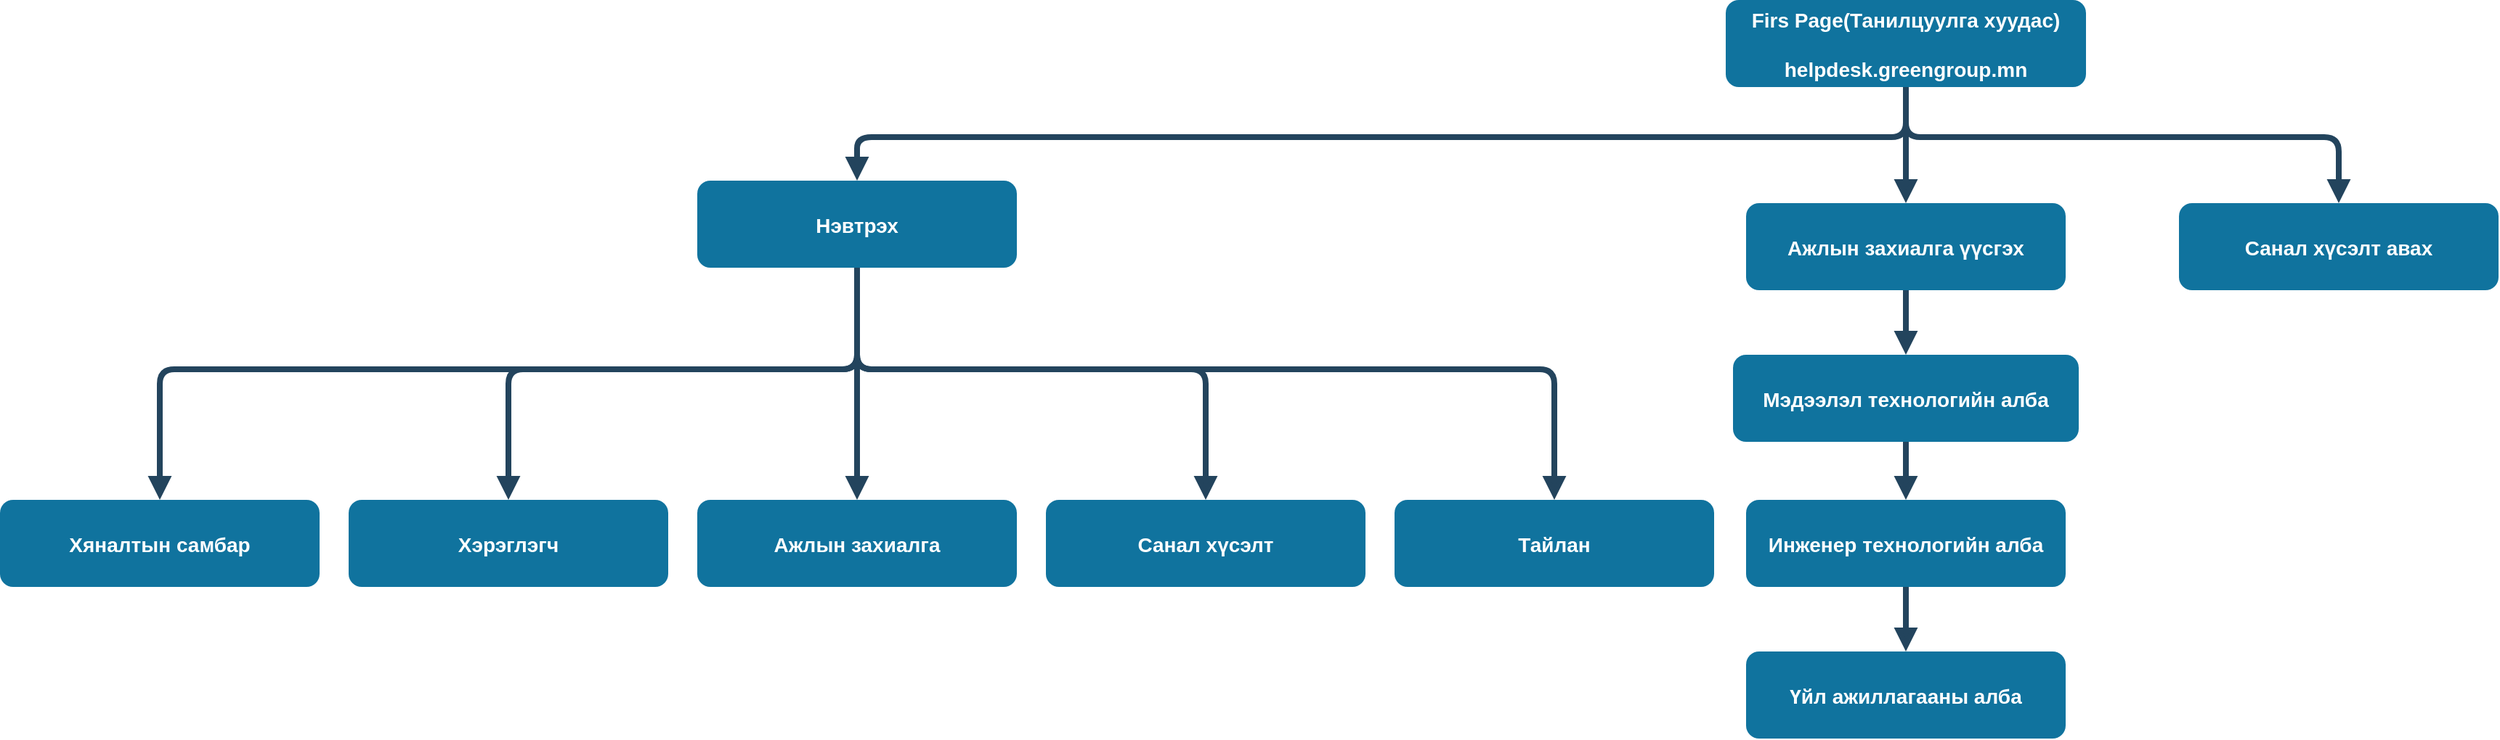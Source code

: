 <mxfile version="26.0.16">
  <diagram name="Page-1" id="97916047-d0de-89f5-080d-49f4d83e522f">
    <mxGraphModel dx="2868" dy="1544" grid="1" gridSize="10" guides="1" tooltips="1" connect="1" arrows="1" fold="1" page="1" pageScale="1.5" pageWidth="1169" pageHeight="827" background="none" math="0" shadow="0">
      <root>
        <mxCell id="0" />
        <mxCell id="1" parent="0" />
        <mxCell id="2" value="Firs Page(Танилцуулга хуудас)&#xa;&#xa;helpdesk.greengroup.mn" style="rounded=1;fillColor=#10739E;strokeColor=none;shadow=0;gradientColor=none;fontStyle=1;fontColor=#FFFFFF;fontSize=14;" parent="1" vertex="1">
          <mxGeometry x="1208" y="240" width="248" height="60" as="geometry" />
        </mxCell>
        <mxCell id="3" value="Нэвтрэх" style="rounded=1;fillColor=#10739E;strokeColor=none;shadow=0;gradientColor=none;fontStyle=1;fontColor=#FFFFFF;fontSize=14;" parent="1" vertex="1">
          <mxGeometry x="500" y="364.5" width="220" height="60" as="geometry" />
        </mxCell>
        <mxCell id="29" value="" style="edgeStyle=elbowEdgeStyle;elbow=vertical;strokeWidth=4;endArrow=block;endFill=1;fontStyle=1;strokeColor=#23445D;exitX=0.5;exitY=1;exitDx=0;exitDy=0;shadow=0;" parent="1" source="2" target="3" edge="1">
          <mxGeometry x="22" y="165.5" width="100" height="100" as="geometry">
            <mxPoint x="1332" y="339.5" as="sourcePoint" />
            <mxPoint x="682" y="200" as="targetPoint" />
            <Array as="points">
              <mxPoint x="940" y="334.5" />
            </Array>
          </mxGeometry>
        </mxCell>
        <mxCell id="30" value="" style="edgeStyle=elbowEdgeStyle;elbow=vertical;strokeWidth=4;endArrow=block;endFill=1;fontStyle=1;strokeColor=#23445D;entryX=0.5;entryY=0;entryDx=0;entryDy=0;shadow=0;" parent="1" source="3" target="xNEN1QS7vAu5VIxoNX_R-72" edge="1">
          <mxGeometry x="22" y="165.5" width="100" height="100" as="geometry">
            <mxPoint x="632" y="270" as="sourcePoint" />
            <mxPoint x="1090" y="514.5" as="targetPoint" />
            <Array as="points">
              <mxPoint x="850" y="494.5" />
            </Array>
          </mxGeometry>
        </mxCell>
        <mxCell id="xNEN1QS7vAu5VIxoNX_R-57" value="Ажлын захиалга үүсгэх" style="rounded=1;fillColor=#10739E;strokeColor=none;shadow=0;gradientColor=none;fontStyle=1;fontColor=#FFFFFF;fontSize=14;" vertex="1" parent="1">
          <mxGeometry x="1222" y="380" width="220" height="60" as="geometry" />
        </mxCell>
        <mxCell id="xNEN1QS7vAu5VIxoNX_R-58" value="Санал хүсэлт авах" style="rounded=1;fillColor=#10739E;strokeColor=none;shadow=0;gradientColor=none;fontStyle=1;fontColor=#FFFFFF;fontSize=14;" vertex="1" parent="1">
          <mxGeometry x="1520" y="380" width="220" height="60" as="geometry" />
        </mxCell>
        <mxCell id="xNEN1QS7vAu5VIxoNX_R-61" value="" style="edgeStyle=elbowEdgeStyle;elbow=vertical;strokeWidth=4;endArrow=block;endFill=1;fontStyle=1;strokeColor=#23445D;exitX=0.5;exitY=1;exitDx=0;exitDy=0;entryX=0.5;entryY=0;entryDx=0;entryDy=0;shadow=0;" edge="1" parent="1" target="xNEN1QS7vAu5VIxoNX_R-57">
          <mxGeometry x="22" y="165.5" width="100" height="100" as="geometry">
            <mxPoint x="1332" y="300" as="sourcePoint" />
            <mxPoint x="1110" y="380" as="targetPoint" />
          </mxGeometry>
        </mxCell>
        <mxCell id="xNEN1QS7vAu5VIxoNX_R-62" value="" style="edgeStyle=elbowEdgeStyle;elbow=vertical;strokeWidth=4;endArrow=block;endFill=1;fontStyle=1;strokeColor=#23445D;entryX=0.5;entryY=0;entryDx=0;entryDy=0;exitX=0.5;exitY=1;exitDx=0;exitDy=0;shadow=0;" edge="1" parent="1" source="2" target="xNEN1QS7vAu5VIxoNX_R-58">
          <mxGeometry x="22" y="165.5" width="100" height="100" as="geometry">
            <mxPoint x="1120" y="300" as="sourcePoint" />
            <mxPoint x="910" y="406" as="targetPoint" />
            <Array as="points">
              <mxPoint x="1380" y="334.5" />
            </Array>
          </mxGeometry>
        </mxCell>
        <mxCell id="xNEN1QS7vAu5VIxoNX_R-63" value="Мэдээлэл технологийн алба" style="rounded=1;fillColor=#10739E;strokeColor=none;shadow=0;gradientColor=none;fontStyle=1;fontColor=#FFFFFF;fontSize=14;" vertex="1" parent="1">
          <mxGeometry x="1213" y="484.5" width="238" height="60" as="geometry" />
        </mxCell>
        <mxCell id="xNEN1QS7vAu5VIxoNX_R-64" value="Хяналтын самбар" style="rounded=1;fillColor=#10739E;strokeColor=none;shadow=0;gradientColor=none;fontStyle=1;fontColor=#FFFFFF;fontSize=14;" vertex="1" parent="1">
          <mxGeometry x="20" y="584.5" width="220" height="60" as="geometry" />
        </mxCell>
        <mxCell id="xNEN1QS7vAu5VIxoNX_R-65" value="Хэрэглэгч" style="rounded=1;fillColor=#10739E;strokeColor=none;shadow=0;gradientColor=none;fontStyle=1;fontColor=#FFFFFF;fontSize=14;" vertex="1" parent="1">
          <mxGeometry x="260" y="584.5" width="220" height="60" as="geometry" />
        </mxCell>
        <mxCell id="xNEN1QS7vAu5VIxoNX_R-66" value="" style="edgeStyle=elbowEdgeStyle;elbow=vertical;strokeWidth=4;endArrow=block;endFill=1;fontStyle=1;strokeColor=#23445D;exitX=0.5;exitY=1;exitDx=0;exitDy=0;entryX=0.5;entryY=0;entryDx=0;entryDy=0;shadow=0;" edge="1" parent="1" source="xNEN1QS7vAu5VIxoNX_R-57" target="xNEN1QS7vAu5VIxoNX_R-63">
          <mxGeometry x="22" y="165.5" width="100" height="100" as="geometry">
            <mxPoint x="1330" y="444.5" as="sourcePoint" />
            <mxPoint x="1330" y="514.5" as="targetPoint" />
          </mxGeometry>
        </mxCell>
        <mxCell id="xNEN1QS7vAu5VIxoNX_R-67" value="Инженер технологийн алба" style="rounded=1;fillColor=#10739E;strokeColor=none;shadow=0;gradientColor=none;fontStyle=1;fontColor=#FFFFFF;fontSize=14;" vertex="1" parent="1">
          <mxGeometry x="1222" y="584.5" width="220" height="60" as="geometry" />
        </mxCell>
        <mxCell id="xNEN1QS7vAu5VIxoNX_R-68" value="Үйл ажиллагааны алба" style="rounded=1;fillColor=#10739E;strokeColor=none;shadow=0;gradientColor=none;fontStyle=1;fontColor=#FFFFFF;fontSize=14;" vertex="1" parent="1">
          <mxGeometry x="1222" y="689" width="220" height="60" as="geometry" />
        </mxCell>
        <mxCell id="xNEN1QS7vAu5VIxoNX_R-69" value="" style="edgeStyle=elbowEdgeStyle;elbow=vertical;strokeWidth=4;endArrow=block;endFill=1;fontStyle=1;strokeColor=#23445D;exitX=0.5;exitY=1;exitDx=0;exitDy=0;entryX=0.5;entryY=0;entryDx=0;entryDy=0;shadow=0;" edge="1" parent="1" source="xNEN1QS7vAu5VIxoNX_R-67" target="xNEN1QS7vAu5VIxoNX_R-68">
          <mxGeometry x="22" y="165.5" width="100" height="100" as="geometry">
            <mxPoint x="1330" y="649" as="sourcePoint" />
            <mxPoint x="1330" y="719" as="targetPoint" />
          </mxGeometry>
        </mxCell>
        <mxCell id="xNEN1QS7vAu5VIxoNX_R-70" value="" style="edgeStyle=elbowEdgeStyle;elbow=vertical;strokeWidth=4;endArrow=block;endFill=1;fontStyle=1;strokeColor=#23445D;entryX=0.5;entryY=0;entryDx=0;entryDy=0;exitX=0.5;exitY=1;exitDx=0;exitDy=0;shadow=0;" edge="1" parent="1" source="xNEN1QS7vAu5VIxoNX_R-63" target="xNEN1QS7vAu5VIxoNX_R-67">
          <mxGeometry x="22" y="165.5" width="100" height="100" as="geometry">
            <mxPoint x="1350" y="654.5" as="sourcePoint" />
            <mxPoint x="1342" y="699.5" as="targetPoint" />
          </mxGeometry>
        </mxCell>
        <mxCell id="xNEN1QS7vAu5VIxoNX_R-71" value="Ажлын захиалга" style="rounded=1;fillColor=#10739E;strokeColor=none;shadow=0;gradientColor=none;fontStyle=1;fontColor=#FFFFFF;fontSize=14;" vertex="1" parent="1">
          <mxGeometry x="500" y="584.5" width="220" height="60" as="geometry" />
        </mxCell>
        <mxCell id="xNEN1QS7vAu5VIxoNX_R-72" value="Санал хүсэлт" style="rounded=1;fillColor=#10739E;strokeColor=none;shadow=0;gradientColor=none;fontStyle=1;fontColor=#FFFFFF;fontSize=14;" vertex="1" parent="1">
          <mxGeometry x="740" y="584.5" width="220" height="60" as="geometry" />
        </mxCell>
        <mxCell id="xNEN1QS7vAu5VIxoNX_R-73" value="" style="edgeStyle=elbowEdgeStyle;elbow=vertical;strokeWidth=4;endArrow=block;endFill=1;fontStyle=1;strokeColor=#23445D;entryX=0.5;entryY=0;entryDx=0;entryDy=0;exitX=0.5;exitY=1;exitDx=0;exitDy=0;shadow=0;" edge="1" parent="1" source="3" target="xNEN1QS7vAu5VIxoNX_R-71">
          <mxGeometry x="22" y="165.5" width="100" height="100" as="geometry">
            <mxPoint x="620" y="434.5" as="sourcePoint" />
            <mxPoint x="960" y="584.5" as="targetPoint" />
            <Array as="points">
              <mxPoint x="620" y="494.5" />
            </Array>
          </mxGeometry>
        </mxCell>
        <mxCell id="xNEN1QS7vAu5VIxoNX_R-74" value="" style="edgeStyle=elbowEdgeStyle;elbow=vertical;strokeWidth=4;endArrow=block;endFill=1;fontStyle=1;strokeColor=#23445D;entryX=0.5;entryY=0;entryDx=0;entryDy=0;exitX=0.5;exitY=1;exitDx=0;exitDy=0;shadow=0;" edge="1" parent="1" source="3" target="xNEN1QS7vAu5VIxoNX_R-65">
          <mxGeometry x="22" y="165.5" width="100" height="100" as="geometry">
            <mxPoint x="610" y="424.5" as="sourcePoint" />
            <mxPoint x="970" y="594.5" as="targetPoint" />
            <Array as="points">
              <mxPoint x="510" y="494.5" />
            </Array>
          </mxGeometry>
        </mxCell>
        <mxCell id="xNEN1QS7vAu5VIxoNX_R-75" value="" style="edgeStyle=elbowEdgeStyle;elbow=vertical;strokeWidth=4;endArrow=block;endFill=1;fontStyle=1;strokeColor=#23445D;entryX=0.5;entryY=0;entryDx=0;entryDy=0;exitX=0.5;exitY=1;exitDx=0;exitDy=0;shadow=0;" edge="1" parent="1" source="3" target="xNEN1QS7vAu5VIxoNX_R-64">
          <mxGeometry x="22" y="165.5" width="100" height="100" as="geometry">
            <mxPoint x="640" y="454.5" as="sourcePoint" />
            <mxPoint x="980" y="604.5" as="targetPoint" />
            <Array as="points">
              <mxPoint x="330" y="494.5" />
            </Array>
          </mxGeometry>
        </mxCell>
        <mxCell id="xNEN1QS7vAu5VIxoNX_R-76" value="" style="edgeStyle=elbowEdgeStyle;elbow=vertical;strokeWidth=4;endArrow=block;endFill=1;fontStyle=1;strokeColor=#23445D;entryX=0.5;entryY=0;entryDx=0;entryDy=0;exitX=0.5;exitY=1;exitDx=0;exitDy=0;shadow=0;" edge="1" parent="1" target="xNEN1QS7vAu5VIxoNX_R-77" source="3">
          <mxGeometry x="22" y="165.5" width="100" height="100" as="geometry">
            <mxPoint x="850" y="424.5" as="sourcePoint" />
            <mxPoint x="1330" y="514.5" as="targetPoint" />
            <Array as="points">
              <mxPoint x="1090" y="494.5" />
            </Array>
          </mxGeometry>
        </mxCell>
        <mxCell id="xNEN1QS7vAu5VIxoNX_R-77" value="Тайлан" style="rounded=1;fillColor=#10739E;strokeColor=none;shadow=0;gradientColor=none;fontStyle=1;fontColor=#FFFFFF;fontSize=14;" vertex="1" parent="1">
          <mxGeometry x="980" y="584.5" width="220" height="60" as="geometry" />
        </mxCell>
      </root>
    </mxGraphModel>
  </diagram>
</mxfile>
